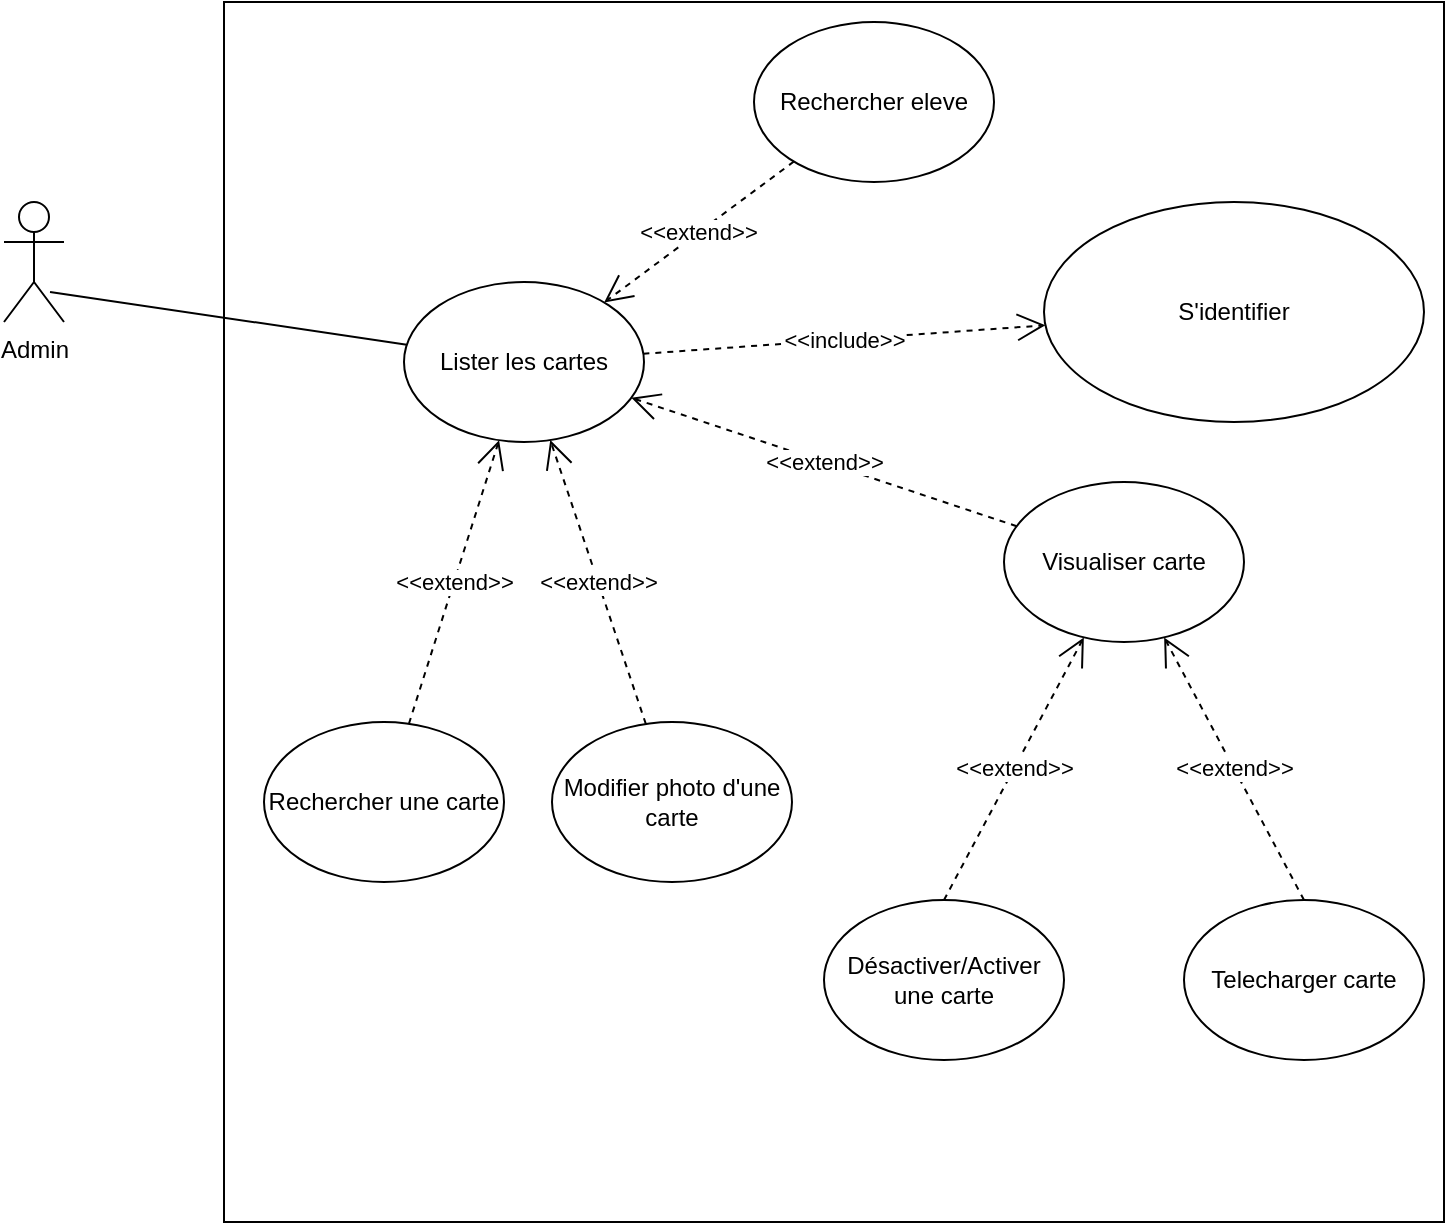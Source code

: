 <mxfile version="24.2.5" type="github">
  <diagram name="Page-1" id="f9k9ulHIZrHphQu0rKdZ">
    <mxGraphModel dx="1257" dy="723" grid="1" gridSize="10" guides="1" tooltips="1" connect="1" arrows="1" fold="1" page="1" pageScale="1" pageWidth="827" pageHeight="1169" math="0" shadow="0">
      <root>
        <mxCell id="0" />
        <mxCell id="1" parent="0" />
        <mxCell id="6J9riJxoOlW85ozBuu5x-2" value="Admin" style="shape=umlActor;verticalLabelPosition=bottom;verticalAlign=top;html=1;" parent="1" vertex="1">
          <mxGeometry x="20" y="820" width="30" height="60" as="geometry" />
        </mxCell>
        <mxCell id="6J9riJxoOlW85ozBuu5x-40" value="" style="whiteSpace=wrap;html=1;aspect=fixed;" parent="1" vertex="1">
          <mxGeometry x="130" y="720" width="610" height="610" as="geometry" />
        </mxCell>
        <mxCell id="6J9riJxoOlW85ozBuu5x-43" value="&lt;div&gt;Lister les cartes&lt;/div&gt;" style="ellipse;whiteSpace=wrap;html=1;" parent="1" vertex="1">
          <mxGeometry x="220" y="860" width="120" height="80" as="geometry" />
        </mxCell>
        <mxCell id="6J9riJxoOlW85ozBuu5x-44" value="&lt;div&gt;Désactiver/Activer une carte&lt;/div&gt;" style="ellipse;whiteSpace=wrap;html=1;" parent="1" vertex="1">
          <mxGeometry x="430" y="1169" width="120" height="80" as="geometry" />
        </mxCell>
        <mxCell id="6J9riJxoOlW85ozBuu5x-46" value="&lt;div&gt;Rechercher une carte&lt;/div&gt;" style="ellipse;whiteSpace=wrap;html=1;" parent="1" vertex="1">
          <mxGeometry x="150" y="1080" width="120" height="80" as="geometry" />
        </mxCell>
        <mxCell id="6J9riJxoOlW85ozBuu5x-47" value="&amp;lt;&amp;lt;extend&amp;gt;&amp;gt;" style="endArrow=open;endSize=12;dashed=1;html=1;rounded=0;" parent="1" source="6J9riJxoOlW85ozBuu5x-46" target="6J9riJxoOlW85ozBuu5x-43" edge="1">
          <mxGeometry width="160" relative="1" as="geometry">
            <mxPoint x="390" y="1010" as="sourcePoint" />
            <mxPoint x="550" y="1010" as="targetPoint" />
            <Array as="points" />
          </mxGeometry>
        </mxCell>
        <mxCell id="6J9riJxoOlW85ozBuu5x-49" value="&amp;lt;&amp;lt;extend&amp;gt;&amp;gt;" style="endArrow=open;endSize=12;dashed=1;html=1;rounded=0;exitX=0.5;exitY=0;exitDx=0;exitDy=0;" parent="1" source="6J9riJxoOlW85ozBuu5x-44" target="6J9riJxoOlW85ozBuu5x-52" edge="1">
          <mxGeometry width="160" relative="1" as="geometry">
            <mxPoint x="360" y="1130" as="sourcePoint" />
            <mxPoint x="260" y="1048" as="targetPoint" />
          </mxGeometry>
        </mxCell>
        <mxCell id="6J9riJxoOlW85ozBuu5x-50" value="&lt;div&gt;Rechercher eleve&lt;/div&gt;" style="ellipse;whiteSpace=wrap;html=1;" parent="1" vertex="1">
          <mxGeometry x="395" y="730" width="120" height="80" as="geometry" />
        </mxCell>
        <mxCell id="6J9riJxoOlW85ozBuu5x-52" value="&lt;div&gt;Visualiser carte&lt;/div&gt;" style="ellipse;whiteSpace=wrap;html=1;" parent="1" vertex="1">
          <mxGeometry x="520" y="960" width="120" height="80" as="geometry" />
        </mxCell>
        <mxCell id="6J9riJxoOlW85ozBuu5x-53" value="&amp;lt;&amp;lt;extend&amp;gt;&amp;gt;" style="endArrow=open;endSize=12;dashed=1;html=1;rounded=0;" parent="1" source="6J9riJxoOlW85ozBuu5x-52" target="6J9riJxoOlW85ozBuu5x-43" edge="1">
          <mxGeometry width="160" relative="1" as="geometry">
            <mxPoint x="490" y="950" as="sourcePoint" />
            <mxPoint x="460" y="914" as="targetPoint" />
          </mxGeometry>
        </mxCell>
        <mxCell id="6J9riJxoOlW85ozBuu5x-54" value="&lt;div&gt;Modifier photo d&#39;une carte&lt;/div&gt;" style="ellipse;whiteSpace=wrap;html=1;" parent="1" vertex="1">
          <mxGeometry x="294" y="1080" width="120" height="80" as="geometry" />
        </mxCell>
        <mxCell id="6J9riJxoOlW85ozBuu5x-55" value="&amp;lt;&amp;lt;extend&amp;gt;&amp;gt;" style="endArrow=open;endSize=12;dashed=1;html=1;rounded=0;" parent="1" source="6J9riJxoOlW85ozBuu5x-54" target="6J9riJxoOlW85ozBuu5x-43" edge="1">
          <mxGeometry width="160" relative="1" as="geometry">
            <mxPoint x="453" y="1239" as="sourcePoint" />
            <mxPoint x="460" y="1180" as="targetPoint" />
          </mxGeometry>
        </mxCell>
        <mxCell id="6J9riJxoOlW85ozBuu5x-56" value="" style="endArrow=none;html=1;rounded=0;exitX=0.767;exitY=0.75;exitDx=0;exitDy=0;exitPerimeter=0;" parent="1" source="6J9riJxoOlW85ozBuu5x-2" target="6J9riJxoOlW85ozBuu5x-43" edge="1">
          <mxGeometry width="50" height="50" relative="1" as="geometry">
            <mxPoint x="160" y="920" as="sourcePoint" />
            <mxPoint x="210" y="870" as="targetPoint" />
          </mxGeometry>
        </mxCell>
        <mxCell id="NyMSo7REqhqJ7EAo5xLc-1" value="&amp;lt;&amp;lt;include&amp;gt;&amp;gt;" style="endArrow=open;endSize=12;dashed=1;html=1;rounded=0;" edge="1" parent="1" source="6J9riJxoOlW85ozBuu5x-43" target="NyMSo7REqhqJ7EAo5xLc-2">
          <mxGeometry width="160" relative="1" as="geometry">
            <mxPoint x="450" y="950" as="sourcePoint" />
            <mxPoint x="570" y="950" as="targetPoint" />
          </mxGeometry>
        </mxCell>
        <mxCell id="NyMSo7REqhqJ7EAo5xLc-2" value="&lt;div&gt;S&#39;identifier&lt;/div&gt;" style="ellipse;whiteSpace=wrap;html=1;" vertex="1" parent="1">
          <mxGeometry x="540" y="820" width="190" height="110" as="geometry" />
        </mxCell>
        <mxCell id="NyMSo7REqhqJ7EAo5xLc-3" value="&amp;lt;&amp;lt;extend&amp;gt;&amp;gt;" style="endArrow=open;endSize=12;dashed=1;html=1;rounded=0;exitX=0.5;exitY=0;exitDx=0;exitDy=0;" edge="1" parent="1" source="NyMSo7REqhqJ7EAo5xLc-4" target="6J9riJxoOlW85ozBuu5x-52">
          <mxGeometry width="160" relative="1" as="geometry">
            <mxPoint x="648" y="1211" as="sourcePoint" />
            <mxPoint x="610" y="1080" as="targetPoint" />
          </mxGeometry>
        </mxCell>
        <mxCell id="NyMSo7REqhqJ7EAo5xLc-5" value="" style="endArrow=open;endSize=12;dashed=1;html=1;rounded=0;exitX=0.5;exitY=0;exitDx=0;exitDy=0;" edge="1" parent="1" target="NyMSo7REqhqJ7EAo5xLc-4">
          <mxGeometry width="160" relative="1" as="geometry">
            <mxPoint x="648" y="1211" as="sourcePoint" />
            <mxPoint x="567" y="1106" as="targetPoint" />
          </mxGeometry>
        </mxCell>
        <mxCell id="NyMSo7REqhqJ7EAo5xLc-4" value="&lt;div&gt;Telecharger carte&lt;/div&gt;" style="ellipse;whiteSpace=wrap;html=1;" vertex="1" parent="1">
          <mxGeometry x="610" y="1169" width="120" height="80" as="geometry" />
        </mxCell>
        <mxCell id="NyMSo7REqhqJ7EAo5xLc-6" value="&amp;lt;&amp;lt;extend&amp;gt;&amp;gt;" style="endArrow=open;endSize=12;dashed=1;html=1;rounded=0;" edge="1" parent="1" source="6J9riJxoOlW85ozBuu5x-50" target="6J9riJxoOlW85ozBuu5x-43">
          <mxGeometry x="0.007" width="160" relative="1" as="geometry">
            <mxPoint x="287" y="840" as="sourcePoint" />
            <mxPoint x="480" y="845" as="targetPoint" />
            <mxPoint as="offset" />
          </mxGeometry>
        </mxCell>
      </root>
    </mxGraphModel>
  </diagram>
</mxfile>
